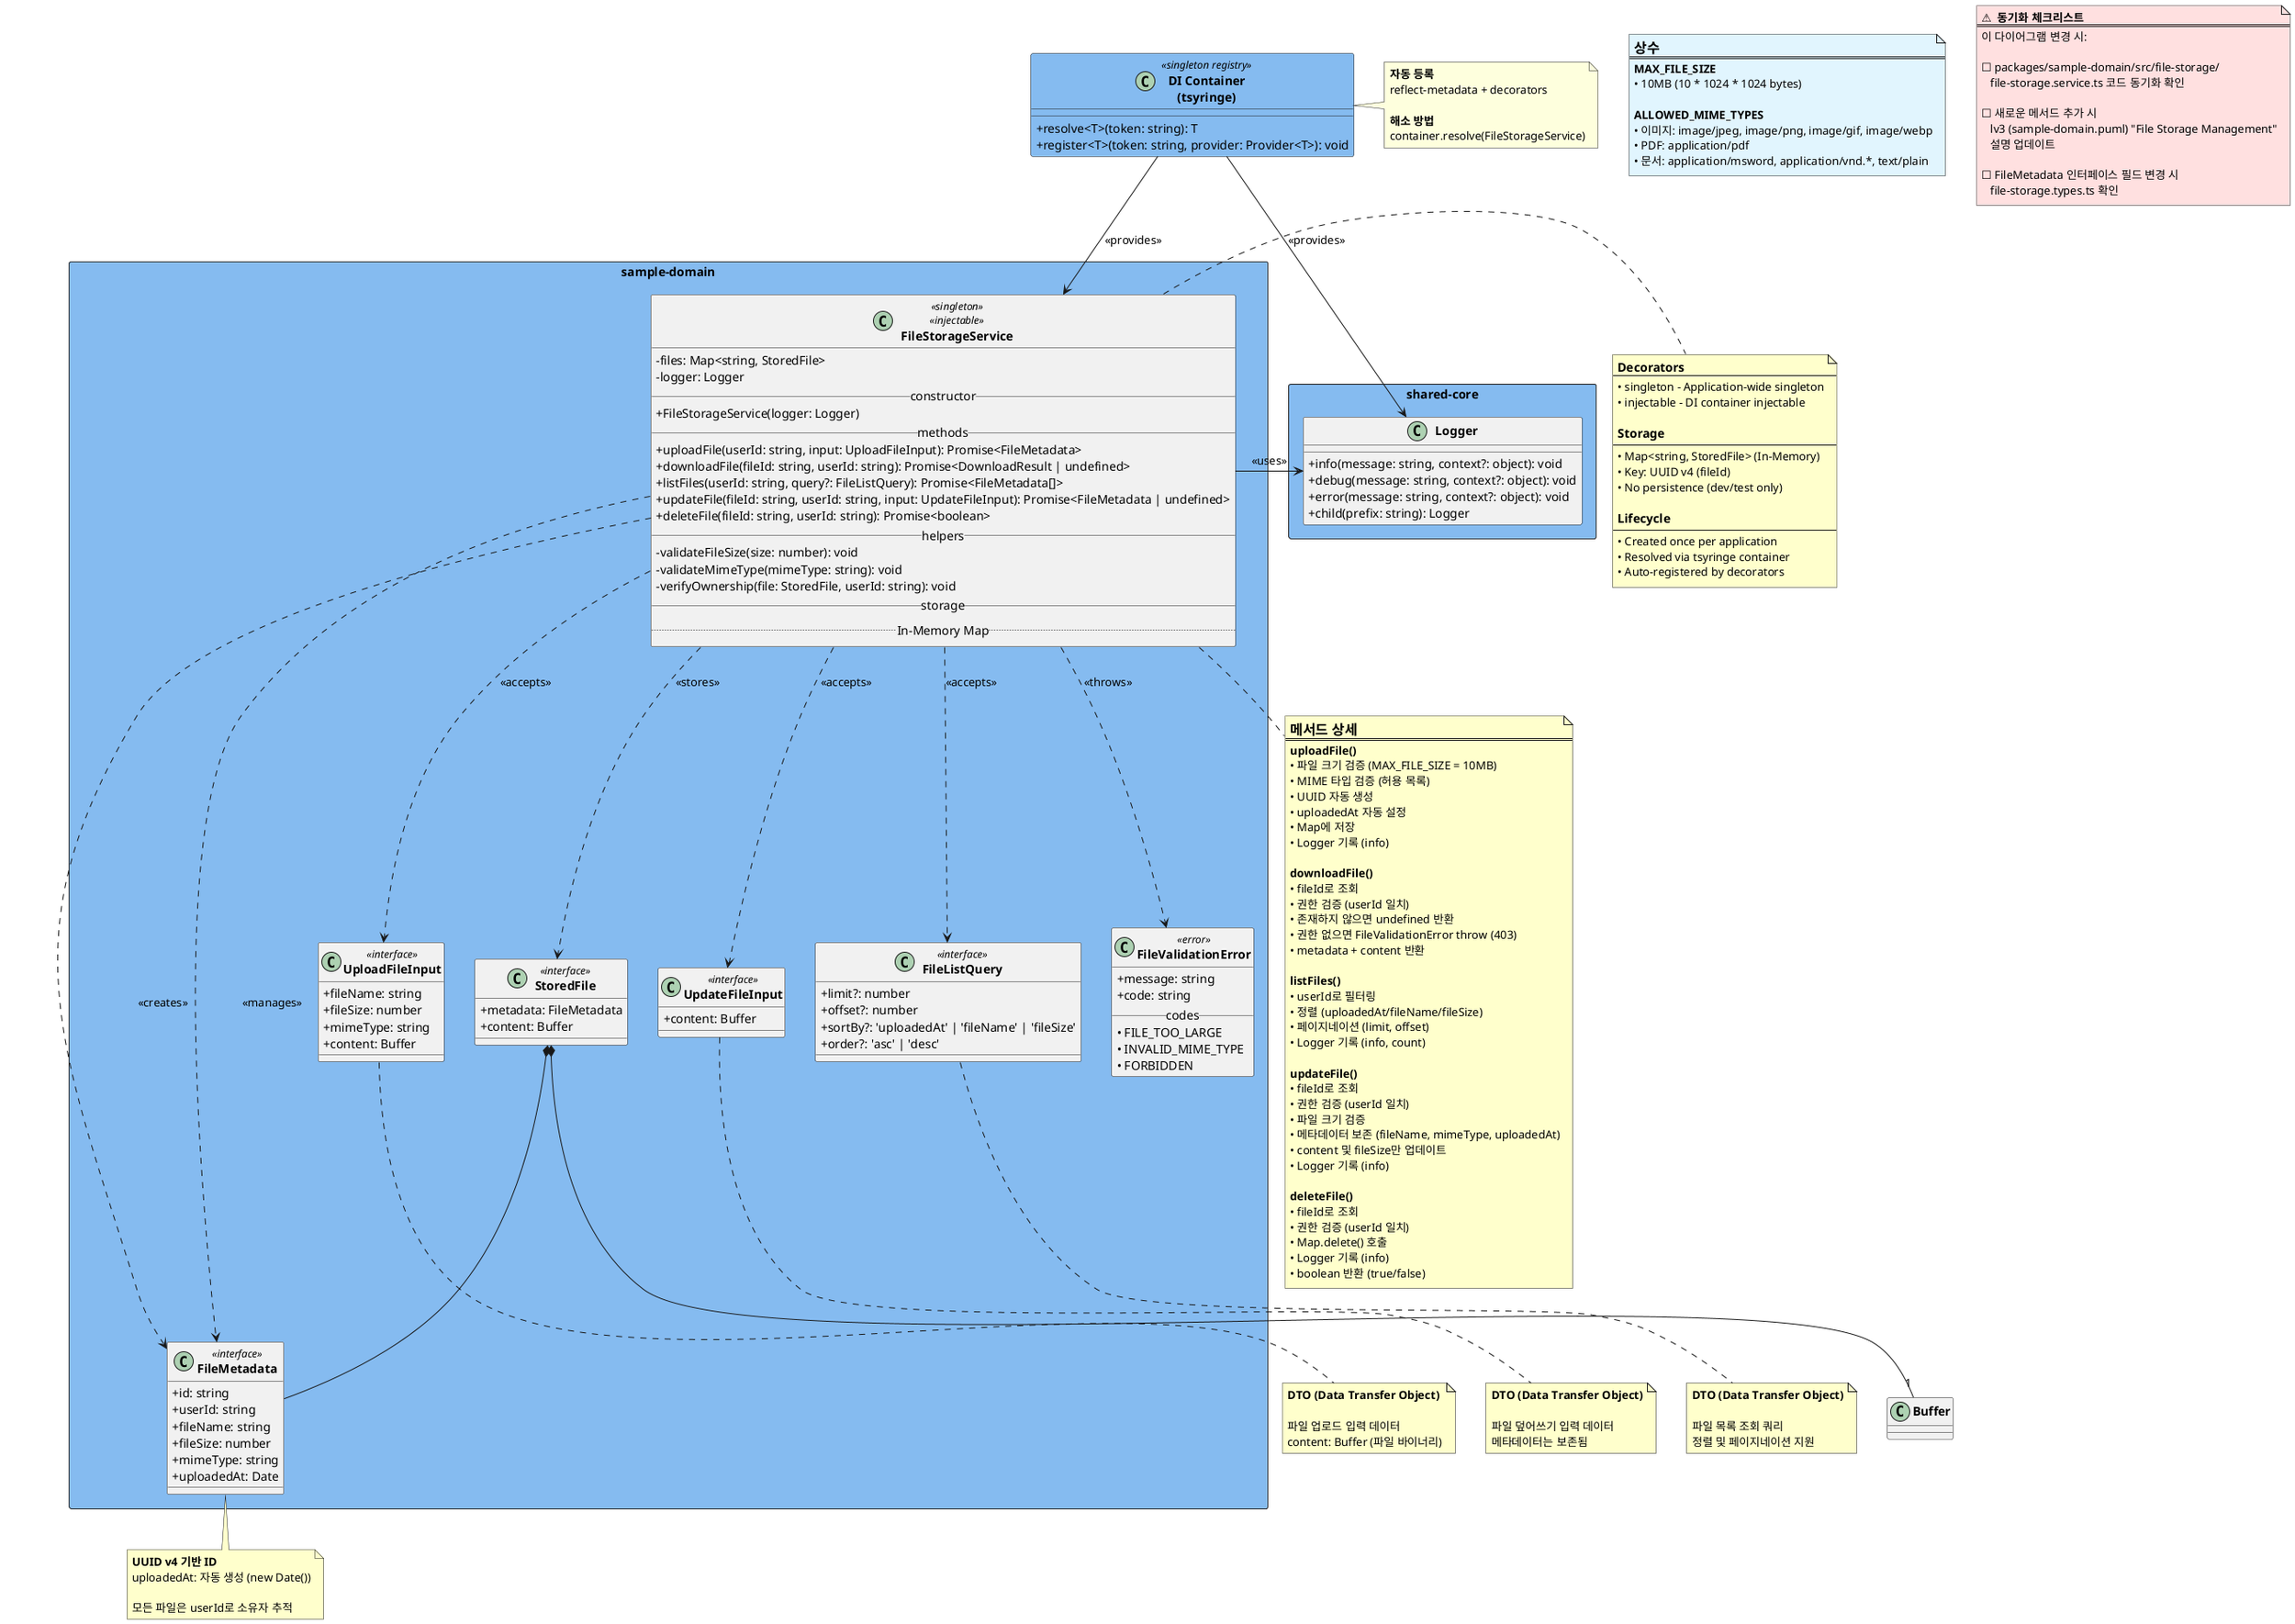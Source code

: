 @startuml
' ==============================================================================
' [Level 4] FileStorageService - Class Diagram
' ==============================================================================
' Package: @pioncorp/sample-domain
' Description: 사용자 개인 파일 스토리지 서비스
'
' 🔗 코드 경로:
'    • packages/sample-domain/src/file-storage/file-storage.service.ts
'    • packages/sample-domain/src/file-storage/file-storage.types.ts
'
' 🔄 동기화 규칙:
'    ✅ 이 파일 변경 → lv3 (sample-domain.puml) "File Storage Management" 확인
'    ✅ FileStorageService 클래스 변경 시 이 다이어그램 업데이트 필수
'
' 📍 변경 대상:
'    • FileStorageService 클래스 (필드, 메서드)
'    • FileMetadata 인터페이스
'    • UploadFileInput, UpdateFileInput, FileListQuery DTO
'    • FileValidationError 에러 클래스
'
' ⬆️  Zoom Out: ../../lv3-components/sample-domain.puml
' ==============================================================================

skinparam classAttributeIconSize 0
skinparam classFontStyle bold
skinparam packageStyle rectangle
skinparam shadowing false
skinparam backgroundColor transparent

package "sample-domain" <<Rectangle>> #85BBF0 {

    class FileStorageService <<singleton>> <<injectable>> {
        - files: Map<string, StoredFile>
        - logger: Logger
        __constructor__
        + FileStorageService(logger: Logger)
        __methods__
        + uploadFile(userId: string, input: UploadFileInput): Promise<FileMetadata>
        + downloadFile(fileId: string, userId: string): Promise<DownloadResult | undefined>
        + listFiles(userId: string, query?: FileListQuery): Promise<FileMetadata[]>
        + updateFile(fileId: string, userId: string, input: UpdateFileInput): Promise<FileMetadata | undefined>
        + deleteFile(fileId: string, userId: string): Promise<boolean>
        __helpers__
        - validateFileSize(size: number): void
        - validateMimeType(mimeType: string): void
        - verifyOwnership(file: StoredFile, userId: string): void
        __storage__
        .. In-Memory Map ..
    }

    class FileMetadata <<interface>> {
        + id: string
        + userId: string
        + fileName: string
        + fileSize: number
        + mimeType: string
        + uploadedAt: Date
    }

    class UploadFileInput <<interface>> {
        + fileName: string
        + fileSize: number
        + mimeType: string
        + content: Buffer
    }

    class UpdateFileInput <<interface>> {
        + content: Buffer
    }

    class FileListQuery <<interface>> {
        + limit?: number
        + offset?: number
        + sortBy?: 'uploadedAt' | 'fileName' | 'fileSize'
        + order?: 'asc' | 'desc'
    }

    class StoredFile <<interface>> {
        + metadata: FileMetadata
        + content: Buffer
    }

    class FileValidationError <<error>> {
        + message: string
        + code: string
        __codes__
        • FILE_TOO_LARGE
        • INVALID_MIME_TYPE
        • FORBIDDEN
    }
}

package "shared-core" <<Rectangle>> #85BBF0 {
    class Logger {
        + info(message: string, context?: object): void
        + debug(message: string, context?: object): void
        + error(message: string, context?: object): void
        + child(prefix: string): Logger
    }
}

' ==============================================================================
' Relationships
' ==============================================================================

FileStorageService -right-> Logger : <<uses>>
FileStorageService .down.> FileMetadata : <<creates>>
FileStorageService .down.> FileMetadata : <<manages>>
FileStorageService .down.> UploadFileInput : <<accepts>>
FileStorageService .down.> UpdateFileInput : <<accepts>>
FileStorageService .down.> FileListQuery : <<accepts>>
FileStorageService ..> StoredFile : <<stores>>
FileStorageService ..> FileValidationError : <<throws>>

StoredFile *-- FileMetadata
StoredFile *-- "1" Buffer

' ==============================================================================
' Notes
' ==============================================================================

note right of FileStorageService #FFFFCC
  <b><size:14>Decorators</size></b>
  ---
  • singleton - Application-wide singleton
  • injectable - DI container injectable

  <b><size:14>Storage</size></b>
  ---
  • Map<string, StoredFile> (In-Memory)
  • Key: UUID v4 (fileId)
  • No persistence (dev/test only)

  <b><size:14>Lifecycle</size></b>
  ---
  • Created once per application
  • Resolved via tsyringe container
  • Auto-registered by decorators
end note

note bottom of FileMetadata #FFFFCC
  <b>UUID v4 기반 ID</b>
  uploadedAt: 자동 생성 (new Date())

  모든 파일은 userId로 소유자 추적
end note

note bottom of UploadFileInput #FFFFCC
  <b>DTO (Data Transfer Object)</b>

  파일 업로드 입력 데이터
  content: Buffer (파일 바이너리)
end note

note bottom of UpdateFileInput #FFFFCC
  <b>DTO (Data Transfer Object)</b>

  파일 덮어쓰기 입력 데이터
  메타데이터는 보존됨
end note

note bottom of FileListQuery #FFFFCC
  <b>DTO (Data Transfer Object)</b>

  파일 목록 조회 쿼리
  정렬 및 페이지네이션 지원
end note

note as MethodDetails #FFFFCC
  <b><size:16>메서드 상세</size></b>
  ====
  <b>uploadFile()</b>
  • 파일 크기 검증 (MAX_FILE_SIZE = 10MB)
  • MIME 타입 검증 (허용 목록)
  • UUID 자동 생성
  • uploadedAt 자동 설정
  • Map에 저장
  • Logger 기록 (info)

  <b>downloadFile()</b>
  • fileId로 조회
  • 권한 검증 (userId 일치)
  • 존재하지 않으면 undefined 반환
  • 권한 없으면 FileValidationError throw (403)
  • metadata + content 반환

  <b>listFiles()</b>
  • userId로 필터링
  • 정렬 (uploadedAt/fileName/fileSize)
  • 페이지네이션 (limit, offset)
  • Logger 기록 (info, count)

  <b>updateFile()</b>
  • fileId로 조회
  • 권한 검증 (userId 일치)
  • 파일 크기 검증
  • 메타데이터 보존 (fileName, mimeType, uploadedAt)
  • content 및 fileSize만 업데이트
  • Logger 기록 (info)

  <b>deleteFile()</b>
  • fileId로 조회
  • 권한 검증 (userId 일치)
  • Map.delete() 호출
  • Logger 기록 (info)
  • boolean 반환 (true/false)
end note

MethodDetails .up. FileStorageService

' ==============================================================================
' Constants
' ==============================================================================

note as Constants #E1F5FE
  <b><size:16>상수</size></b>
  ====
  <b>MAX_FILE_SIZE</b>
  • 10MB (10 * 1024 * 1024 bytes)

  <b>ALLOWED_MIME_TYPES</b>
  • 이미지: image/jpeg, image/png, image/gif, image/webp
  • PDF: application/pdf
  • 문서: application/msword, application/vnd.*, text/plain
end note

' ==============================================================================
' DI Container Relationship
' ==============================================================================

class "DI Container\n(tsyringe)" as DIContainer <<singleton registry>> #85BBF0 {
  + resolve<T>(token: string): T
  + register<T>(token: string, provider: Provider<T>): void
}

DIContainer -down-> FileStorageService : <<provides>>
DIContainer -down-> Logger : <<provides>>

note right of DIContainer
  <b>자동 등록</b>
  reflect-metadata + decorators

  <b>해소 방법</b>
  container.resolve(FileStorageService)
end note

note as SyncGuide #FFE0E0
  <b>⚠️  동기화 체크리스트</b>
  ====
  이 다이어그램 변경 시:

  ☐ packages/sample-domain/src/file-storage/
     file-storage.service.ts 코드 동기화 확인

  ☐ 새로운 메서드 추가 시
     lv3 (sample-domain.puml) "File Storage Management"
     설명 업데이트

  ☐ FileMetadata 인터페이스 필드 변경 시
     file-storage.types.ts 확인
end note

@enduml
